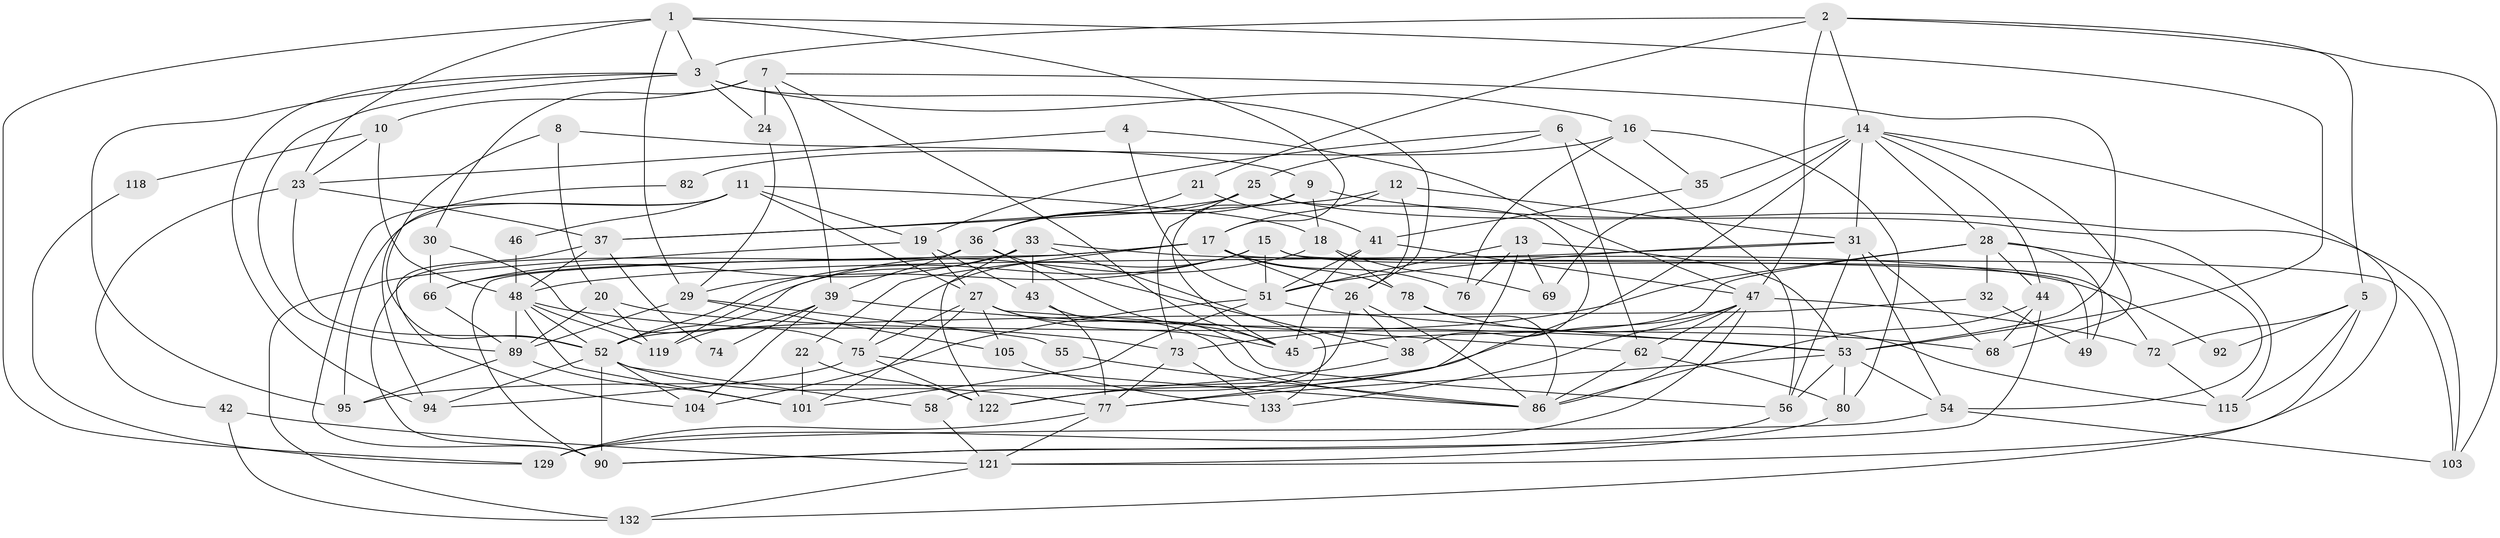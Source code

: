 // Generated by graph-tools (version 1.1) at 2025/23/03/03/25 07:23:57]
// undirected, 85 vertices, 212 edges
graph export_dot {
graph [start="1"]
  node [color=gray90,style=filled];
  1 [super="+60"];
  2 [super="+87"];
  3 [super="+50"];
  4;
  5 [super="+98"];
  6;
  7 [super="+112"];
  8;
  9 [super="+40"];
  10 [super="+127"];
  11 [super="+67"];
  12;
  13 [super="+114"];
  14 [super="+63"];
  15 [super="+128"];
  16;
  17 [super="+81"];
  18 [super="+79"];
  19;
  20 [super="+85"];
  21;
  22;
  23 [super="+59"];
  24 [super="+125"];
  25 [super="+123"];
  26 [super="+71"];
  27 [super="+34"];
  28 [super="+106"];
  29 [super="+93"];
  30;
  31 [super="+130"];
  32;
  33 [super="+91"];
  35;
  36 [super="+61"];
  37 [super="+124"];
  38 [super="+102"];
  39 [super="+70"];
  41 [super="+110"];
  42 [super="+131"];
  43;
  44;
  45 [super="+65"];
  46;
  47 [super="+126"];
  48 [super="+111"];
  49;
  51 [super="+57"];
  52 [super="+117"];
  53 [super="+64"];
  54;
  55;
  56 [super="+99"];
  58;
  62 [super="+96"];
  66;
  68 [super="+97"];
  69;
  72 [super="+108"];
  73 [super="+100"];
  74;
  75 [super="+88"];
  76;
  77 [super="+83"];
  78;
  80 [super="+84"];
  82;
  86 [super="+109"];
  89 [super="+120"];
  90 [super="+107"];
  92;
  94;
  95 [super="+113"];
  101 [super="+116"];
  103;
  104;
  105;
  115;
  118;
  119;
  121;
  122;
  129;
  132;
  133;
  1 -- 17;
  1 -- 3;
  1 -- 53;
  1 -- 129;
  1 -- 29;
  1 -- 23;
  2 -- 103;
  2 -- 3;
  2 -- 21;
  2 -- 47;
  2 -- 5;
  2 -- 14;
  3 -- 24;
  3 -- 16;
  3 -- 89;
  3 -- 26;
  3 -- 94;
  3 -- 95;
  4 -- 51;
  4 -- 47;
  4 -- 23;
  5 -- 115;
  5 -- 132;
  5 -- 92;
  5 -- 72;
  6 -- 25;
  6 -- 56;
  6 -- 19;
  6 -- 62;
  7 -- 53;
  7 -- 10 [weight=2];
  7 -- 24;
  7 -- 39;
  7 -- 45;
  7 -- 30;
  8 -- 52;
  8 -- 9;
  8 -- 20;
  9 -- 18;
  9 -- 103;
  9 -- 36;
  9 -- 45;
  10 -- 48;
  10 -- 118;
  10 -- 23;
  11 -- 27;
  11 -- 95;
  11 -- 90;
  11 -- 19;
  11 -- 18;
  11 -- 46;
  12 -- 17 [weight=2];
  12 -- 26;
  12 -- 37;
  12 -- 31;
  13 -- 77;
  13 -- 51;
  13 -- 53;
  13 -- 69;
  13 -- 76;
  14 -- 44;
  14 -- 69;
  14 -- 122;
  14 -- 35;
  14 -- 121;
  14 -- 28;
  14 -- 31;
  14 -- 68;
  15 -- 75;
  15 -- 72;
  15 -- 51;
  15 -- 52;
  15 -- 103;
  15 -- 29;
  16 -- 35;
  16 -- 80;
  16 -- 76;
  16 -- 82;
  17 -- 66;
  17 -- 78;
  17 -- 49;
  17 -- 22;
  17 -- 76;
  17 -- 90;
  17 -- 26;
  18 -- 78;
  18 -- 52;
  18 -- 69;
  19 -- 27;
  19 -- 43;
  19 -- 132;
  20 -- 89;
  20 -- 119;
  20 -- 68;
  21 -- 41;
  21 -- 36;
  22 -- 122;
  22 -- 101;
  23 -- 37;
  23 -- 52;
  23 -- 42;
  24 -- 29;
  25 -- 73 [weight=2];
  25 -- 38;
  25 -- 115;
  25 -- 37;
  25 -- 36;
  26 -- 38;
  26 -- 58;
  26 -- 86;
  27 -- 105;
  27 -- 75;
  27 -- 62;
  27 -- 86;
  27 -- 101;
  27 -- 45;
  28 -- 44;
  28 -- 49;
  28 -- 54;
  28 -- 32;
  28 -- 45;
  28 -- 73;
  29 -- 105;
  29 -- 55;
  29 -- 89;
  30 -- 66;
  30 -- 75;
  31 -- 54;
  31 -- 51;
  31 -- 56;
  31 -- 68;
  31 -- 48;
  32 -- 52;
  32 -- 49;
  33 -- 122;
  33 -- 43;
  33 -- 66;
  33 -- 92;
  33 -- 133;
  33 -- 119;
  35 -- 41;
  36 -- 38;
  36 -- 39;
  36 -- 45;
  36 -- 90;
  37 -- 74;
  37 -- 104;
  37 -- 48;
  38 -- 122;
  39 -- 74;
  39 -- 104;
  39 -- 119;
  39 -- 53;
  41 -- 51;
  41 -- 47;
  41 -- 45;
  42 -- 121;
  42 -- 132;
  43 -- 56;
  43 -- 77;
  44 -- 90;
  44 -- 68;
  44 -- 86;
  46 -- 48;
  47 -- 129;
  47 -- 72;
  47 -- 133;
  47 -- 86;
  47 -- 95;
  47 -- 62;
  48 -- 119;
  48 -- 89;
  48 -- 52;
  48 -- 73;
  48 -- 101;
  51 -- 101;
  51 -- 104;
  51 -- 53;
  52 -- 58;
  52 -- 104;
  52 -- 90;
  52 -- 77;
  52 -- 94;
  53 -- 54;
  53 -- 56;
  53 -- 77;
  53 -- 80;
  54 -- 129;
  54 -- 103;
  55 -- 86;
  56 -- 90;
  58 -- 121;
  62 -- 86;
  62 -- 80;
  66 -- 89;
  72 -- 115;
  73 -- 133;
  73 -- 77;
  75 -- 86 [weight=2];
  75 -- 94;
  75 -- 122;
  77 -- 129;
  77 -- 121;
  78 -- 115;
  78 -- 86;
  80 -- 121;
  82 -- 94;
  89 -- 95 [weight=2];
  89 -- 101;
  105 -- 133;
  118 -- 129;
  121 -- 132;
}

